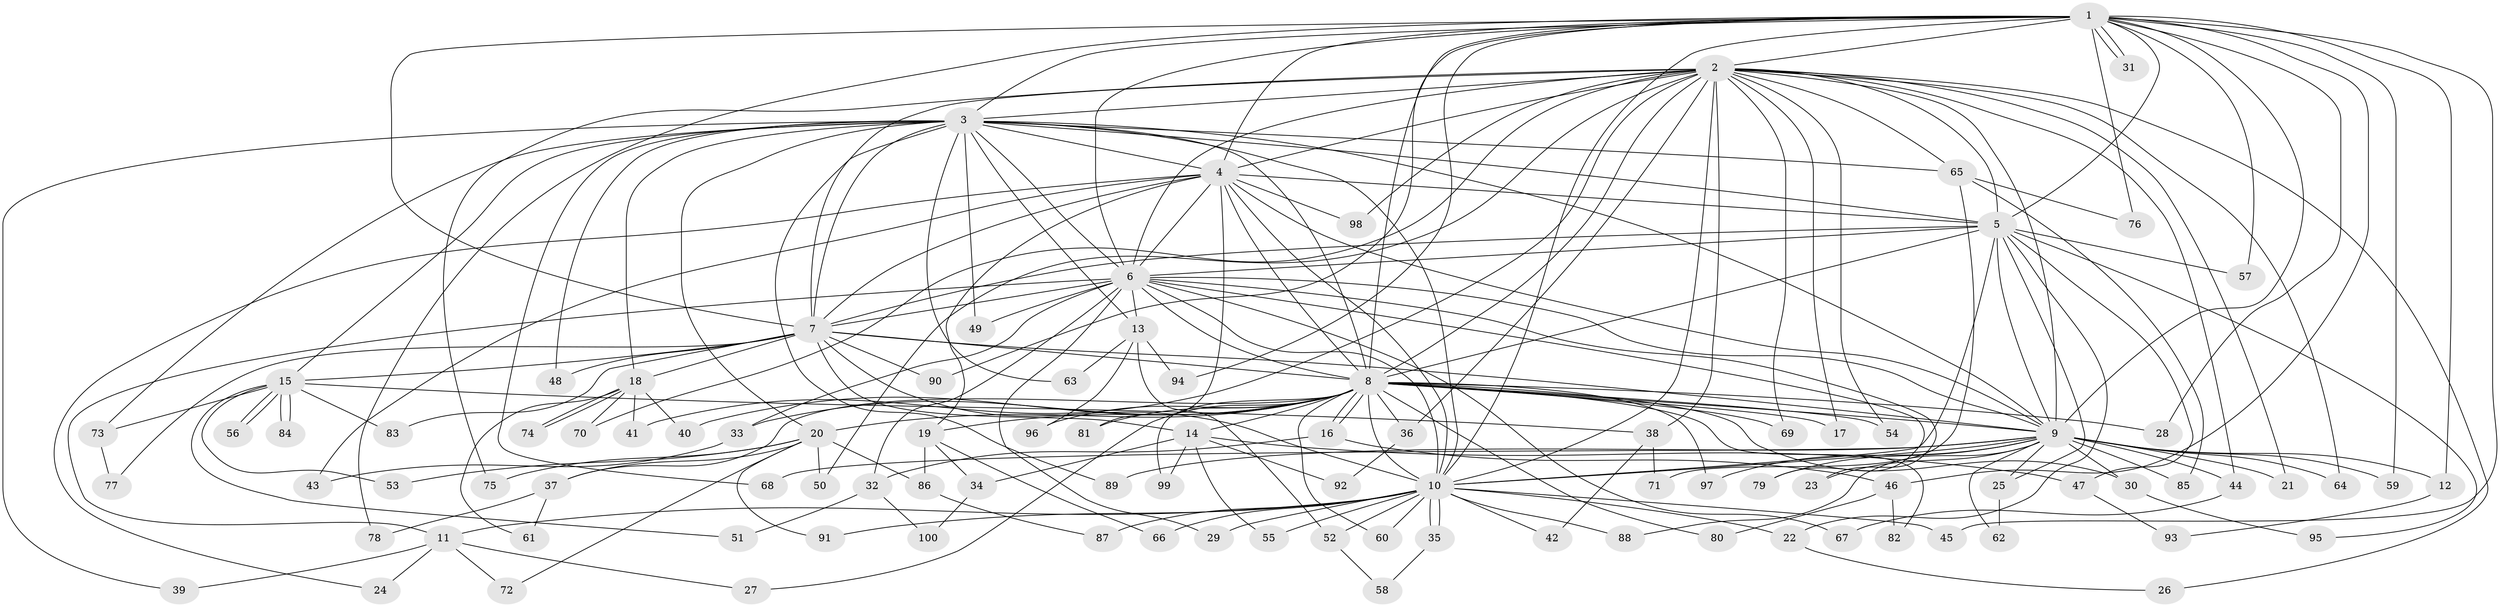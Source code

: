 // coarse degree distribution, {17: 0.04, 34: 0.02, 12: 0.02, 11: 0.04, 10: 0.02, 16: 0.02, 4: 0.1, 3: 0.1, 9: 0.02, 2: 0.58, 1: 0.04}
// Generated by graph-tools (version 1.1) at 2025/17/03/04/25 18:17:36]
// undirected, 100 vertices, 225 edges
graph export_dot {
graph [start="1"]
  node [color=gray90,style=filled];
  1;
  2;
  3;
  4;
  5;
  6;
  7;
  8;
  9;
  10;
  11;
  12;
  13;
  14;
  15;
  16;
  17;
  18;
  19;
  20;
  21;
  22;
  23;
  24;
  25;
  26;
  27;
  28;
  29;
  30;
  31;
  32;
  33;
  34;
  35;
  36;
  37;
  38;
  39;
  40;
  41;
  42;
  43;
  44;
  45;
  46;
  47;
  48;
  49;
  50;
  51;
  52;
  53;
  54;
  55;
  56;
  57;
  58;
  59;
  60;
  61;
  62;
  63;
  64;
  65;
  66;
  67;
  68;
  69;
  70;
  71;
  72;
  73;
  74;
  75;
  76;
  77;
  78;
  79;
  80;
  81;
  82;
  83;
  84;
  85;
  86;
  87;
  88;
  89;
  90;
  91;
  92;
  93;
  94;
  95;
  96;
  97;
  98;
  99;
  100;
  1 -- 2;
  1 -- 3;
  1 -- 4;
  1 -- 5;
  1 -- 6;
  1 -- 7;
  1 -- 8;
  1 -- 9;
  1 -- 10;
  1 -- 12;
  1 -- 28;
  1 -- 31;
  1 -- 31;
  1 -- 45;
  1 -- 46;
  1 -- 57;
  1 -- 59;
  1 -- 76;
  1 -- 78;
  1 -- 90;
  1 -- 94;
  2 -- 3;
  2 -- 4;
  2 -- 5;
  2 -- 6;
  2 -- 7;
  2 -- 8;
  2 -- 9;
  2 -- 10;
  2 -- 17;
  2 -- 21;
  2 -- 26;
  2 -- 36;
  2 -- 38;
  2 -- 41;
  2 -- 44;
  2 -- 50;
  2 -- 54;
  2 -- 64;
  2 -- 65;
  2 -- 69;
  2 -- 70;
  2 -- 75;
  2 -- 98;
  3 -- 4;
  3 -- 5;
  3 -- 6;
  3 -- 7;
  3 -- 8;
  3 -- 9;
  3 -- 10;
  3 -- 13;
  3 -- 15;
  3 -- 18;
  3 -- 20;
  3 -- 39;
  3 -- 48;
  3 -- 49;
  3 -- 63;
  3 -- 65;
  3 -- 68;
  3 -- 73;
  3 -- 89;
  4 -- 5;
  4 -- 6;
  4 -- 7;
  4 -- 8;
  4 -- 9;
  4 -- 10;
  4 -- 19;
  4 -- 24;
  4 -- 43;
  4 -- 81;
  4 -- 98;
  5 -- 6;
  5 -- 7;
  5 -- 8;
  5 -- 9;
  5 -- 10;
  5 -- 22;
  5 -- 25;
  5 -- 47;
  5 -- 57;
  5 -- 95;
  6 -- 7;
  6 -- 8;
  6 -- 9;
  6 -- 10;
  6 -- 11;
  6 -- 13;
  6 -- 23;
  6 -- 29;
  6 -- 32;
  6 -- 33;
  6 -- 49;
  6 -- 67;
  6 -- 79;
  7 -- 8;
  7 -- 9;
  7 -- 10;
  7 -- 14;
  7 -- 15;
  7 -- 18;
  7 -- 48;
  7 -- 77;
  7 -- 83;
  7 -- 90;
  8 -- 9;
  8 -- 10;
  8 -- 14;
  8 -- 16;
  8 -- 16;
  8 -- 17;
  8 -- 19;
  8 -- 20;
  8 -- 27;
  8 -- 28;
  8 -- 30;
  8 -- 33;
  8 -- 36;
  8 -- 37;
  8 -- 40;
  8 -- 54;
  8 -- 60;
  8 -- 69;
  8 -- 80;
  8 -- 81;
  8 -- 82;
  8 -- 96;
  8 -- 97;
  8 -- 99;
  9 -- 10;
  9 -- 12;
  9 -- 21;
  9 -- 23;
  9 -- 25;
  9 -- 30;
  9 -- 44;
  9 -- 59;
  9 -- 62;
  9 -- 64;
  9 -- 68;
  9 -- 79;
  9 -- 85;
  9 -- 88;
  9 -- 89;
  9 -- 97;
  10 -- 11;
  10 -- 22;
  10 -- 29;
  10 -- 35;
  10 -- 35;
  10 -- 42;
  10 -- 45;
  10 -- 52;
  10 -- 55;
  10 -- 60;
  10 -- 66;
  10 -- 87;
  10 -- 88;
  10 -- 91;
  11 -- 24;
  11 -- 27;
  11 -- 39;
  11 -- 72;
  12 -- 93;
  13 -- 52;
  13 -- 63;
  13 -- 94;
  13 -- 96;
  14 -- 34;
  14 -- 47;
  14 -- 55;
  14 -- 92;
  14 -- 99;
  15 -- 38;
  15 -- 51;
  15 -- 53;
  15 -- 56;
  15 -- 56;
  15 -- 73;
  15 -- 83;
  15 -- 84;
  15 -- 84;
  16 -- 32;
  16 -- 46;
  18 -- 40;
  18 -- 41;
  18 -- 61;
  18 -- 70;
  18 -- 74;
  18 -- 74;
  19 -- 34;
  19 -- 66;
  19 -- 86;
  20 -- 37;
  20 -- 50;
  20 -- 53;
  20 -- 72;
  20 -- 75;
  20 -- 86;
  20 -- 91;
  22 -- 26;
  25 -- 62;
  30 -- 95;
  32 -- 51;
  32 -- 100;
  33 -- 43;
  34 -- 100;
  35 -- 58;
  36 -- 92;
  37 -- 61;
  37 -- 78;
  38 -- 42;
  38 -- 71;
  44 -- 67;
  46 -- 80;
  46 -- 82;
  47 -- 93;
  52 -- 58;
  65 -- 71;
  65 -- 76;
  65 -- 85;
  73 -- 77;
  86 -- 87;
}
